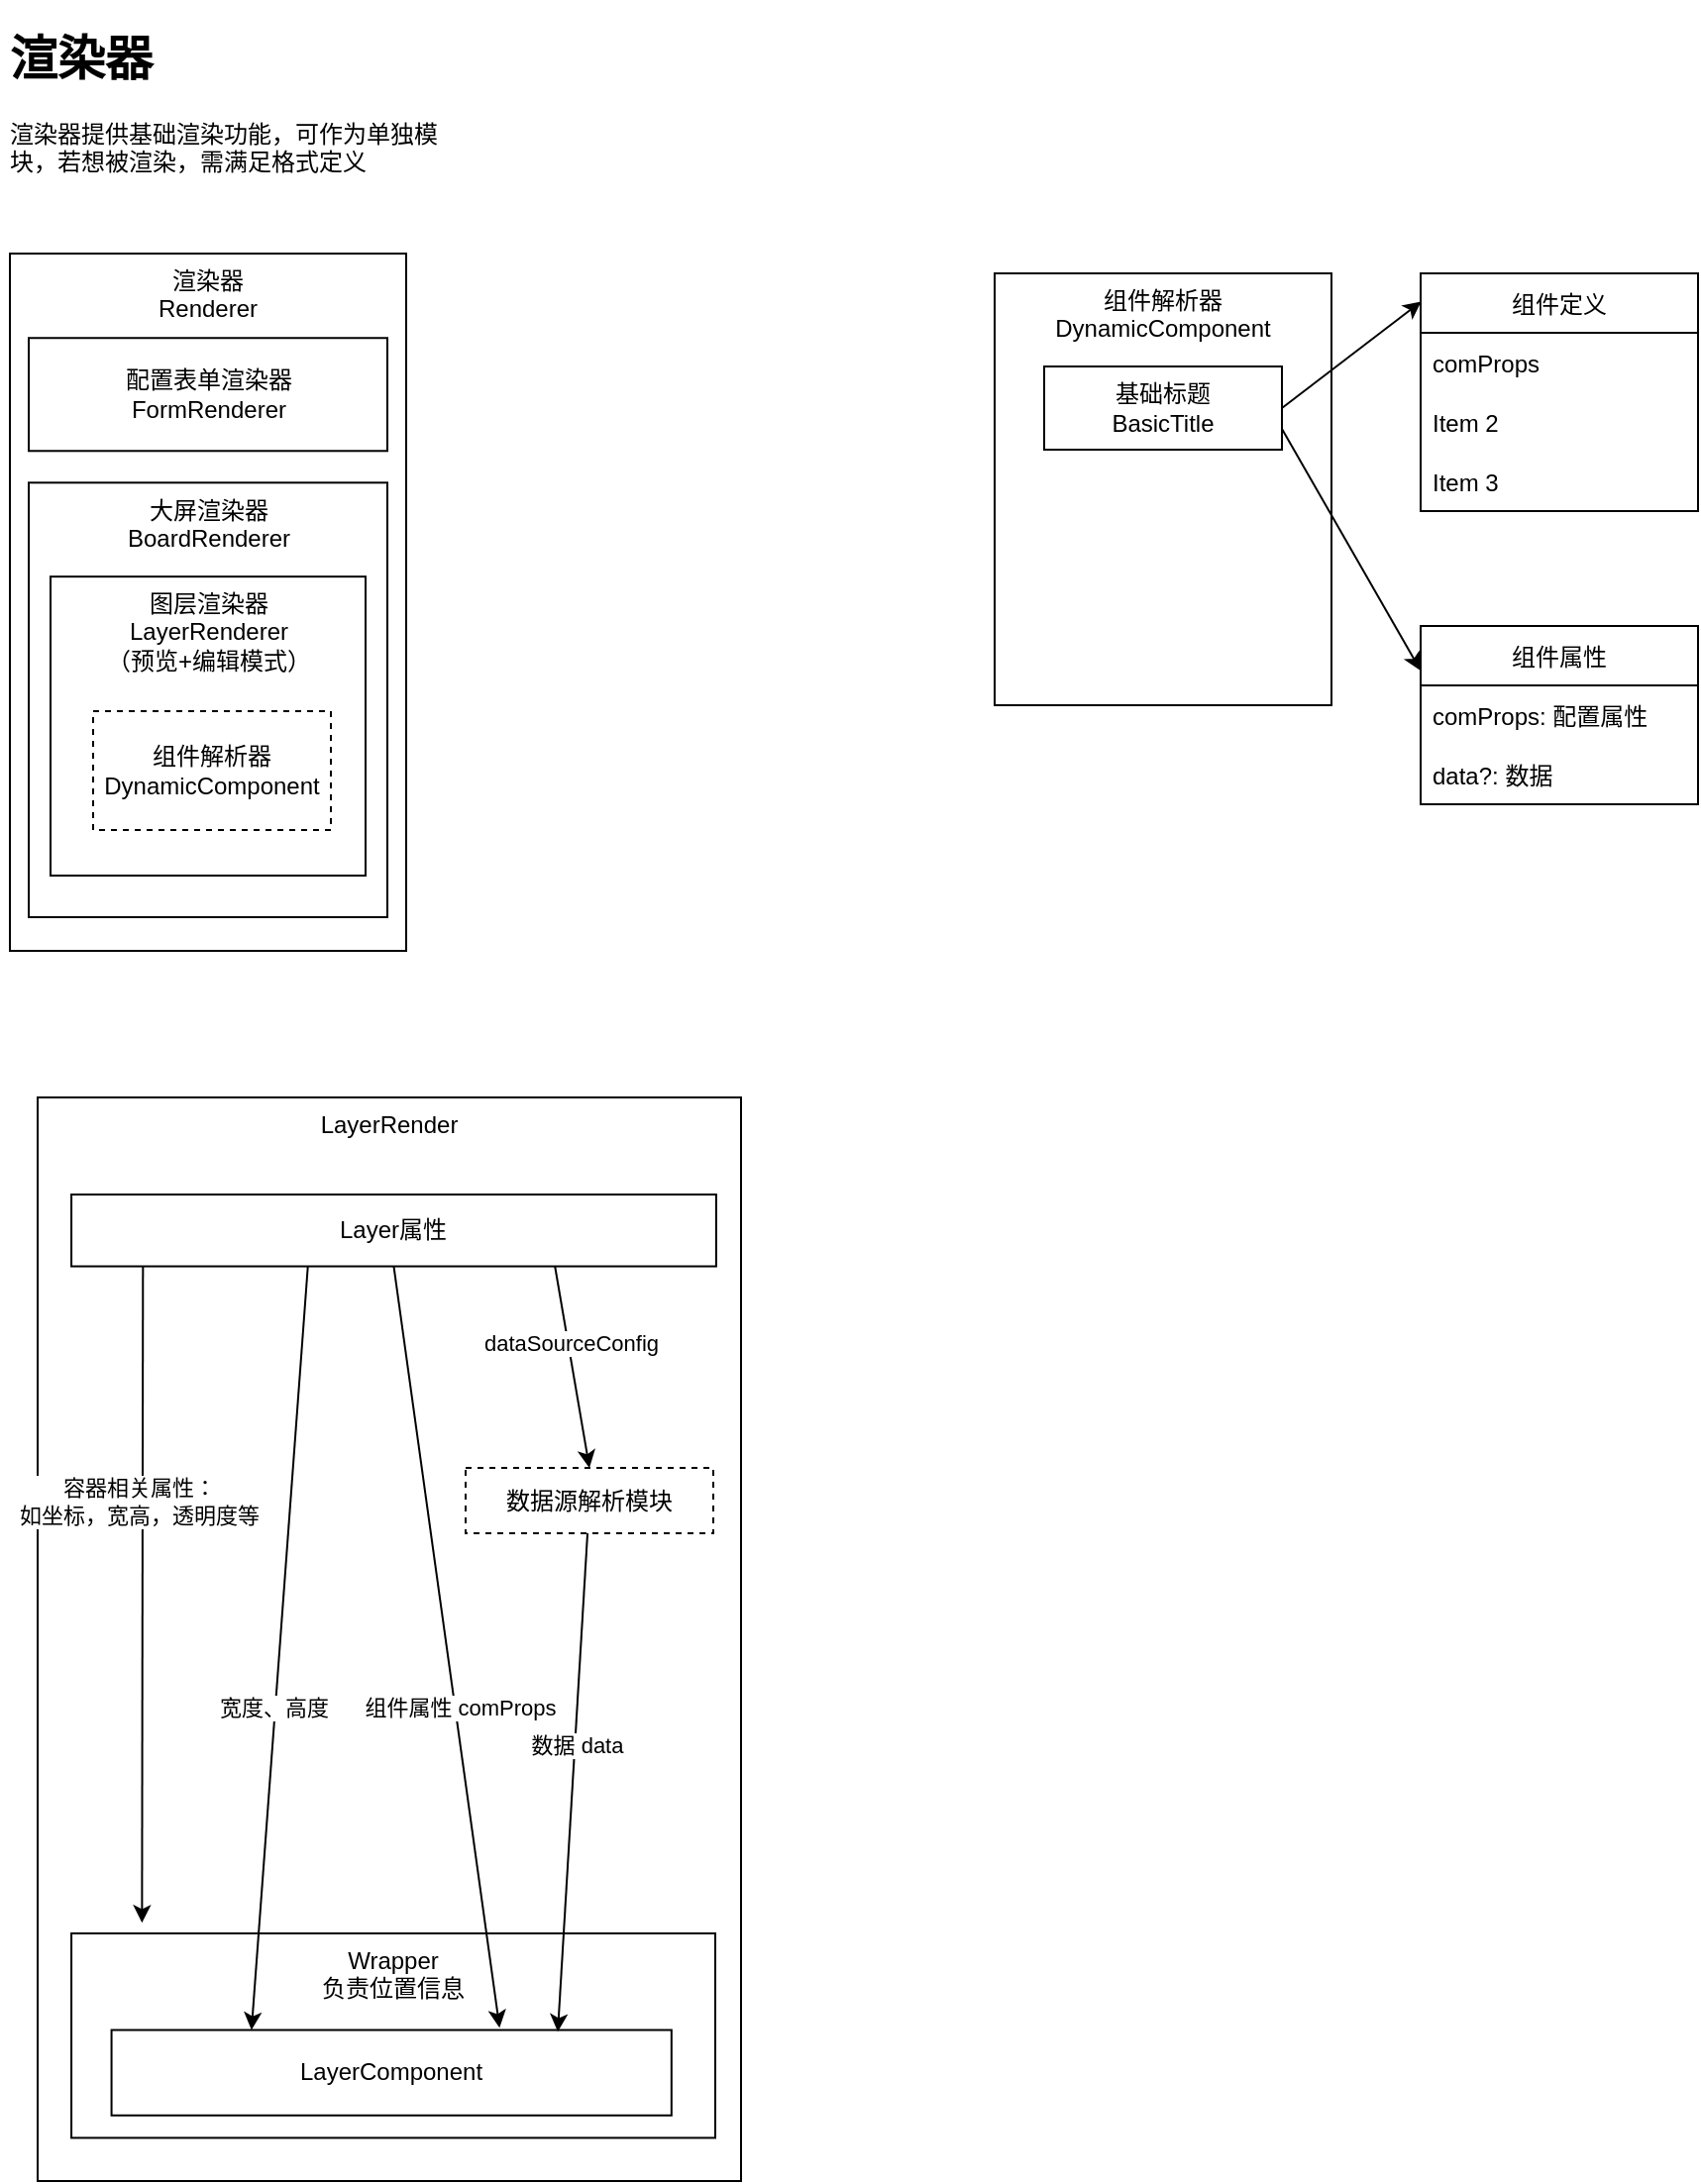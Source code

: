 <mxfile>
    <diagram id="G8auiXpXaOgUYgz5J3JE" name="渲染器">
        <mxGraphModel dx="1281" dy="1724" grid="0" gridSize="10" guides="1" tooltips="1" connect="1" arrows="1" fold="1" page="1" pageScale="1" pageWidth="1169" pageHeight="827" math="0" shadow="0">
            <root>
                <mxCell id="0"/>
                <mxCell id="1" parent="0"/>
                <mxCell id="14" value="&lt;h1&gt;渲染器&lt;/h1&gt;&lt;div&gt;渲染器提供基础渲染功能，可作为单独模块，若想被渲染，需满足格式定义&lt;/div&gt;" style="text;html=1;strokeColor=none;fillColor=none;spacing=5;spacingTop=-20;whiteSpace=wrap;overflow=hidden;rounded=0;" parent="1" vertex="1">
                    <mxGeometry x="18" y="-801" width="236" height="120" as="geometry"/>
                </mxCell>
                <mxCell id="7" value="渲染器&lt;br&gt;Renderer" style="rounded=0;whiteSpace=wrap;html=1;labelPosition=center;verticalLabelPosition=middle;align=center;verticalAlign=top;" parent="1" vertex="1">
                    <mxGeometry x="23" y="-683" width="200" height="352" as="geometry"/>
                </mxCell>
                <mxCell id="8" value="配置表单渲染器&lt;br&gt;FormRenderer" style="rounded=0;whiteSpace=wrap;html=1;" parent="1" vertex="1">
                    <mxGeometry x="32.5" y="-640.374" width="181" height="57.016" as="geometry"/>
                </mxCell>
                <mxCell id="11" value="大屏渲染器&lt;br&gt;BoardRenderer" style="rounded=0;whiteSpace=wrap;html=1;horizontal=1;labelPosition=center;verticalLabelPosition=middle;align=center;verticalAlign=top;" parent="1" vertex="1">
                    <mxGeometry x="32.5" y="-567.34" width="181" height="219.34" as="geometry"/>
                </mxCell>
                <mxCell id="13" value="图层渲染器&lt;br&gt;LayerRenderer&lt;br&gt;（预览+编辑模式）" style="rounded=0;whiteSpace=wrap;html=1;verticalAlign=top;" parent="1" vertex="1">
                    <mxGeometry x="43.5" y="-519.92" width="159" height="150.92" as="geometry"/>
                </mxCell>
                <mxCell id="17" value="组件解析器&lt;br&gt;DynamicComponent" style="rounded=0;whiteSpace=wrap;html=1;dashed=1;" parent="1" vertex="1">
                    <mxGeometry x="65" y="-452" width="120" height="60" as="geometry"/>
                </mxCell>
                <mxCell id="21" value="" style="group" vertex="1" connectable="0" parent="1">
                    <mxGeometry x="520" y="-673" width="170" height="218" as="geometry"/>
                </mxCell>
                <mxCell id="18" value="组件解析器&lt;br&gt;DynamicComponent" style="rounded=0;whiteSpace=wrap;html=1;verticalAlign=top;" vertex="1" parent="21">
                    <mxGeometry width="170" height="218" as="geometry"/>
                </mxCell>
                <mxCell id="19" value="基础标题&lt;br&gt;BasicTitle" style="rounded=0;whiteSpace=wrap;html=1;" vertex="1" parent="21">
                    <mxGeometry x="25" y="47" width="120" height="42" as="geometry"/>
                </mxCell>
                <mxCell id="23" value="组件定义" style="swimlane;fontStyle=0;childLayout=stackLayout;horizontal=1;startSize=30;horizontalStack=0;resizeParent=1;resizeParentMax=0;resizeLast=0;collapsible=1;marginBottom=0;" vertex="1" parent="1">
                    <mxGeometry x="735" y="-673" width="140" height="120" as="geometry">
                        <mxRectangle x="767" y="-691" width="75" height="30" as="alternateBounds"/>
                    </mxGeometry>
                </mxCell>
                <mxCell id="24" value="comProps" style="text;strokeColor=none;fillColor=none;align=left;verticalAlign=middle;spacingLeft=4;spacingRight=4;overflow=hidden;points=[[0,0.5],[1,0.5]];portConstraint=eastwest;rotatable=0;" vertex="1" parent="23">
                    <mxGeometry y="30" width="140" height="30" as="geometry"/>
                </mxCell>
                <mxCell id="25" value="Item 2" style="text;strokeColor=none;fillColor=none;align=left;verticalAlign=middle;spacingLeft=4;spacingRight=4;overflow=hidden;points=[[0,0.5],[1,0.5]];portConstraint=eastwest;rotatable=0;" vertex="1" parent="23">
                    <mxGeometry y="60" width="140" height="30" as="geometry"/>
                </mxCell>
                <mxCell id="26" value="Item 3" style="text;strokeColor=none;fillColor=none;align=left;verticalAlign=middle;spacingLeft=4;spacingRight=4;overflow=hidden;points=[[0,0.5],[1,0.5]];portConstraint=eastwest;rotatable=0;" vertex="1" parent="23">
                    <mxGeometry y="90" width="140" height="30" as="geometry"/>
                </mxCell>
                <mxCell id="27" value="组件属性" style="swimlane;fontStyle=0;childLayout=stackLayout;horizontal=1;startSize=30;horizontalStack=0;resizeParent=1;resizeParentMax=0;resizeLast=0;collapsible=1;marginBottom=0;" vertex="1" parent="1">
                    <mxGeometry x="735" y="-495" width="140" height="90" as="geometry">
                        <mxRectangle x="767" y="-691" width="75" height="30" as="alternateBounds"/>
                    </mxGeometry>
                </mxCell>
                <mxCell id="28" value="comProps: 配置属性" style="text;strokeColor=none;fillColor=none;align=left;verticalAlign=middle;spacingLeft=4;spacingRight=4;overflow=hidden;points=[[0,0.5],[1,0.5]];portConstraint=eastwest;rotatable=0;" vertex="1" parent="27">
                    <mxGeometry y="30" width="140" height="30" as="geometry"/>
                </mxCell>
                <mxCell id="29" value="data?: 数据" style="text;strokeColor=none;fillColor=none;align=left;verticalAlign=middle;spacingLeft=4;spacingRight=4;overflow=hidden;points=[[0,0.5],[1,0.5]];portConstraint=eastwest;rotatable=0;container=0;" vertex="1" parent="27">
                    <mxGeometry y="60" width="140" height="30" as="geometry"/>
                </mxCell>
                <mxCell id="35" style="edgeStyle=none;html=1;exitX=1;exitY=0.5;exitDx=0;exitDy=0;entryX=0.002;entryY=0.119;entryDx=0;entryDy=0;entryPerimeter=0;" edge="1" parent="1" source="19" target="23">
                    <mxGeometry relative="1" as="geometry"/>
                </mxCell>
                <mxCell id="37" style="edgeStyle=none;html=1;exitX=1;exitY=0.75;exitDx=0;exitDy=0;entryX=0;entryY=0.25;entryDx=0;entryDy=0;" edge="1" parent="1" source="19" target="27">
                    <mxGeometry relative="1" as="geometry"/>
                </mxCell>
                <mxCell id="47" value="" style="group" vertex="1" connectable="0" parent="1">
                    <mxGeometry x="37" y="-257" width="355" height="547" as="geometry"/>
                </mxCell>
                <mxCell id="41" value="LayerRender" style="rounded=0;whiteSpace=wrap;html=1;verticalAlign=top;" vertex="1" parent="47">
                    <mxGeometry width="355" height="547" as="geometry"/>
                </mxCell>
                <mxCell id="44" value="" style="group" vertex="1" connectable="0" parent="47">
                    <mxGeometry x="17.03" y="422" width="324.97" height="103.21" as="geometry"/>
                </mxCell>
                <mxCell id="43" value="Wrapper&lt;br&gt;负责位置信息" style="rounded=0;whiteSpace=wrap;html=1;verticalAlign=top;" vertex="1" parent="44">
                    <mxGeometry width="324.97" height="103.21" as="geometry"/>
                </mxCell>
                <mxCell id="42" value="LayerComponent" style="rounded=0;whiteSpace=wrap;html=1;" vertex="1" parent="44">
                    <mxGeometry x="20.253" y="48.77" width="282.623" height="43.099" as="geometry"/>
                </mxCell>
                <mxCell id="52" style="edgeStyle=none;html=1;exitX=0.75;exitY=1;exitDx=0;exitDy=0;entryX=0.5;entryY=0;entryDx=0;entryDy=0;" edge="1" parent="47" source="45" target="46">
                    <mxGeometry relative="1" as="geometry"/>
                </mxCell>
                <mxCell id="56" value="dataSourceConfig" style="edgeLabel;html=1;align=center;verticalAlign=middle;resizable=0;points=[];" vertex="1" connectable="0" parent="52">
                    <mxGeometry x="-0.22" y="1" relative="1" as="geometry">
                        <mxPoint y="-1" as="offset"/>
                    </mxGeometry>
                </mxCell>
                <mxCell id="55" style="edgeStyle=none;html=1;exitX=0.5;exitY=1;exitDx=0;exitDy=0;entryX=0.693;entryY=-0.026;entryDx=0;entryDy=0;entryPerimeter=0;" edge="1" parent="47" source="45" target="42">
                    <mxGeometry relative="1" as="geometry"/>
                </mxCell>
                <mxCell id="58" value="组件属性 comProps" style="edgeLabel;html=1;align=center;verticalAlign=middle;resizable=0;points=[];" vertex="1" connectable="0" parent="55">
                    <mxGeometry x="0.153" y="2" relative="1" as="geometry">
                        <mxPoint y="1" as="offset"/>
                    </mxGeometry>
                </mxCell>
                <mxCell id="60" style="edgeStyle=none;html=1;exitX=0.367;exitY=0.968;exitDx=0;exitDy=0;entryX=0.25;entryY=0;entryDx=0;entryDy=0;exitPerimeter=0;" edge="1" parent="47" source="45" target="42">
                    <mxGeometry relative="1" as="geometry"/>
                </mxCell>
                <mxCell id="61" value="宽度、高度" style="edgeLabel;html=1;align=center;verticalAlign=middle;resizable=0;points=[];" vertex="1" connectable="0" parent="60">
                    <mxGeometry x="0.158" y="-1" relative="1" as="geometry">
                        <mxPoint as="offset"/>
                    </mxGeometry>
                </mxCell>
                <mxCell id="45" value="Layer属性" style="rounded=0;whiteSpace=wrap;html=1;" vertex="1" parent="47">
                    <mxGeometry x="17.03" y="49" width="325.42" height="36.26" as="geometry"/>
                </mxCell>
                <mxCell id="53" style="edgeStyle=none;html=1;entryX=0.797;entryY=0.021;entryDx=0;entryDy=0;entryPerimeter=0;" edge="1" parent="47" source="46" target="42">
                    <mxGeometry relative="1" as="geometry"/>
                </mxCell>
                <mxCell id="59" value="数据 data" style="edgeLabel;html=1;align=center;verticalAlign=middle;resizable=0;points=[];" vertex="1" connectable="0" parent="53">
                    <mxGeometry x="-0.151" y="1" relative="1" as="geometry">
                        <mxPoint as="offset"/>
                    </mxGeometry>
                </mxCell>
                <mxCell id="46" value="数据源解析模块" style="rounded=0;whiteSpace=wrap;html=1;dashed=1;" vertex="1" parent="47">
                    <mxGeometry x="216" y="187" width="125" height="33" as="geometry"/>
                </mxCell>
                <mxCell id="54" style="edgeStyle=none;html=1;exitX=0.111;exitY=0.999;exitDx=0;exitDy=0;exitPerimeter=0;" edge="1" parent="1" source="45">
                    <mxGeometry relative="1" as="geometry">
                        <mxPoint x="89.667" y="159.667" as="targetPoint"/>
                    </mxGeometry>
                </mxCell>
                <mxCell id="57" value="容器相关属性：&lt;br&gt;如坐标，宽高，透明度等" style="edgeLabel;html=1;align=center;verticalAlign=middle;resizable=0;points=[];" vertex="1" connectable="0" parent="54">
                    <mxGeometry x="-0.284" y="-1" relative="1" as="geometry">
                        <mxPoint x="-1" as="offset"/>
                    </mxGeometry>
                </mxCell>
            </root>
        </mxGraphModel>
    </diagram>
</mxfile>